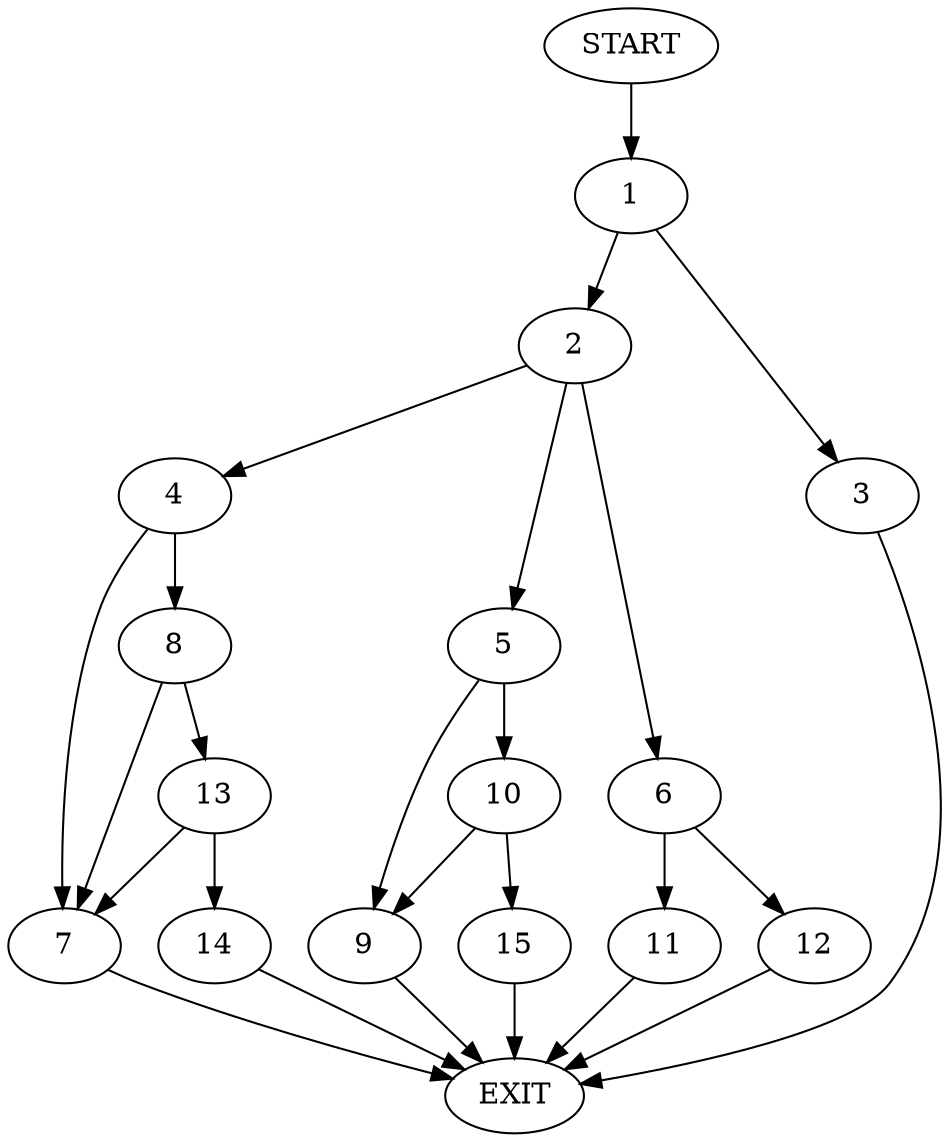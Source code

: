 digraph {
0 [label="START"]
16 [label="EXIT"]
0 -> 1
1 -> 2
1 -> 3
3 -> 16
2 -> 4
2 -> 5
2 -> 6
4 -> 7
4 -> 8
5 -> 9
5 -> 10
6 -> 11
6 -> 12
7 -> 16
8 -> 7
8 -> 13
13 -> 7
13 -> 14
14 -> 16
9 -> 16
10 -> 15
10 -> 9
15 -> 16
12 -> 16
11 -> 16
}
